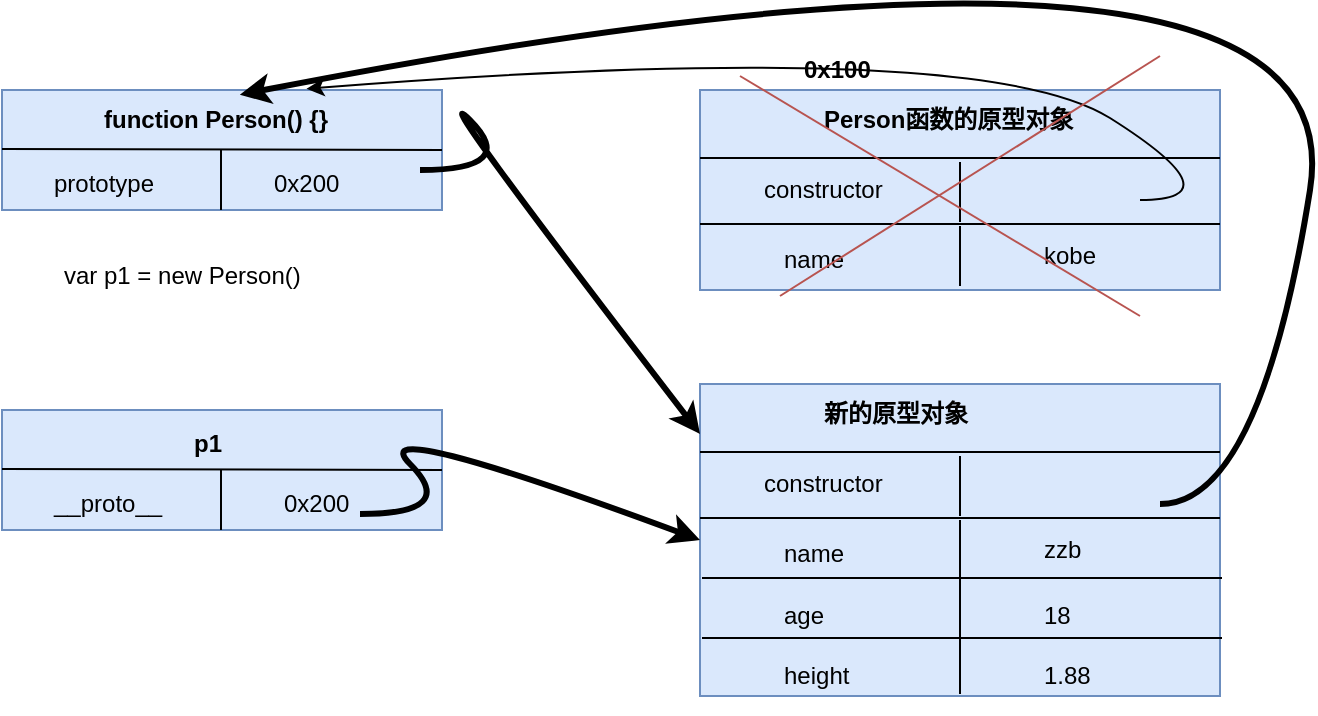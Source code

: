 <mxfile version="12.2.4" pages="1"><diagram id="tSGpL0YcKpxM9tJE1eqa" name="Page-1"><mxGraphModel dx="753" dy="532" grid="1" gridSize="10" guides="1" tooltips="1" connect="1" arrows="1" fold="1" page="1" pageScale="1" pageWidth="827" pageHeight="1169" math="0" shadow="0"><root><mxCell id="0"/><mxCell id="1" parent="0"/><mxCell id="2" value="" style="rounded=0;whiteSpace=wrap;html=1;fillColor=#dae8fc;strokeColor=#6c8ebf;" parent="1" vertex="1"><mxGeometry x="41" y="87" width="220" height="60" as="geometry"/></mxCell><mxCell id="3" value="" style="endArrow=none;html=1;entryX=1;entryY=0.5;entryDx=0;entryDy=0;" parent="1" target="2" edge="1"><mxGeometry width="50" height="50" relative="1" as="geometry"><mxPoint x="41" y="116.5" as="sourcePoint"/><mxPoint x="161" y="116.5" as="targetPoint"/></mxGeometry></mxCell><mxCell id="4" value="&lt;b&gt;function Person() {}&lt;/b&gt;" style="text;html=1;resizable=0;points=[];autosize=1;align=left;verticalAlign=top;spacingTop=-4;" parent="1" vertex="1"><mxGeometry x="90" y="92" width="130" height="20" as="geometry"/></mxCell><mxCell id="5" value="prototype" style="text;html=1;resizable=0;points=[];autosize=1;align=left;verticalAlign=top;spacingTop=-4;" parent="1" vertex="1"><mxGeometry x="65" y="124" width="70" height="20" as="geometry"/></mxCell><mxCell id="6" value="" style="endArrow=none;html=1;" parent="1" edge="1"><mxGeometry width="50" height="50" relative="1" as="geometry"><mxPoint x="150.5" y="147" as="sourcePoint"/><mxPoint x="150.5" y="117" as="targetPoint"/></mxGeometry></mxCell><mxCell id="7" value="" style="rounded=0;whiteSpace=wrap;html=1;fillColor=#dae8fc;strokeColor=#6c8ebf;" parent="1" vertex="1"><mxGeometry x="41" y="247" width="220" height="60" as="geometry"/></mxCell><mxCell id="8" value="" style="endArrow=none;html=1;entryX=1;entryY=0.5;entryDx=0;entryDy=0;" parent="1" target="7" edge="1"><mxGeometry width="50" height="50" relative="1" as="geometry"><mxPoint x="41" y="276.5" as="sourcePoint"/><mxPoint x="161" y="276.5" as="targetPoint"/></mxGeometry></mxCell><mxCell id="9" value="&lt;b&gt;p1&lt;/b&gt;" style="text;html=1;resizable=0;points=[];autosize=1;align=left;verticalAlign=top;spacingTop=-4;" parent="1" vertex="1"><mxGeometry x="135" y="254" width="30" height="20" as="geometry"/></mxCell><mxCell id="10" value="__proto__" style="text;html=1;resizable=0;points=[];autosize=1;align=left;verticalAlign=top;spacingTop=-4;" parent="1" vertex="1"><mxGeometry x="65" y="284" width="70" height="20" as="geometry"/></mxCell><mxCell id="11" value="" style="endArrow=none;html=1;" parent="1" edge="1"><mxGeometry width="50" height="50" relative="1" as="geometry"><mxPoint x="150.5" y="307" as="sourcePoint"/><mxPoint x="150.5" y="277" as="targetPoint"/></mxGeometry></mxCell><mxCell id="17" value="var p1 = new Person()" style="text;html=1;resizable=0;points=[];autosize=1;align=left;verticalAlign=top;spacingTop=-4;" parent="1" vertex="1"><mxGeometry x="70" y="170" width="130" height="20" as="geometry"/></mxCell><mxCell id="19" value="" style="rounded=0;whiteSpace=wrap;html=1;fillColor=#dae8fc;strokeColor=#6c8ebf;" parent="1" vertex="1"><mxGeometry x="390" y="87" width="260" height="100" as="geometry"/></mxCell><mxCell id="20" value="" style="endArrow=none;html=1;" parent="1" edge="1"><mxGeometry width="50" height="50" relative="1" as="geometry"><mxPoint x="390" y="121" as="sourcePoint"/><mxPoint x="650" y="121" as="targetPoint"/></mxGeometry></mxCell><mxCell id="21" value="" style="endArrow=none;html=1;" parent="1" edge="1"><mxGeometry width="50" height="50" relative="1" as="geometry"><mxPoint x="390" y="154" as="sourcePoint"/><mxPoint x="650" y="154" as="targetPoint"/></mxGeometry></mxCell><mxCell id="22" value="&lt;b&gt;Person函数的原型对象&lt;/b&gt;" style="text;html=1;resizable=0;points=[];autosize=1;align=left;verticalAlign=top;spacingTop=-4;" parent="1" vertex="1"><mxGeometry x="450" y="92" width="140" height="20" as="geometry"/></mxCell><mxCell id="23" value="constructor" style="text;html=1;resizable=0;points=[];autosize=1;align=left;verticalAlign=top;spacingTop=-4;" parent="1" vertex="1"><mxGeometry x="420" y="127" width="70" height="20" as="geometry"/></mxCell><mxCell id="24" value="" style="endArrow=none;html=1;" parent="1" edge="1"><mxGeometry width="50" height="50" relative="1" as="geometry"><mxPoint x="520" y="153" as="sourcePoint"/><mxPoint x="520" y="123" as="targetPoint"/></mxGeometry></mxCell><mxCell id="25" value="" style="endArrow=none;html=1;" parent="1" edge="1"><mxGeometry width="50" height="50" relative="1" as="geometry"><mxPoint x="520" y="185" as="sourcePoint"/><mxPoint x="520" y="155" as="targetPoint"/></mxGeometry></mxCell><mxCell id="26" value="name" style="text;html=1;resizable=0;points=[];autosize=1;align=left;verticalAlign=top;spacingTop=-4;" parent="1" vertex="1"><mxGeometry x="430" y="162" width="50" height="20" as="geometry"/></mxCell><mxCell id="27" value="kobe" style="text;html=1;resizable=0;points=[];autosize=1;align=left;verticalAlign=top;spacingTop=-4;" parent="1" vertex="1"><mxGeometry x="560" y="160" width="40" height="20" as="geometry"/></mxCell><mxCell id="31" value="" style="curved=1;endArrow=classic;html=1;entryX=0.692;entryY=-0.011;entryDx=0;entryDy=0;entryPerimeter=0;" parent="1" target="2" edge="1"><mxGeometry width="50" height="50" relative="1" as="geometry"><mxPoint x="610" y="142" as="sourcePoint"/><mxPoint x="380" y="20" as="targetPoint"/><Array as="points"><mxPoint x="660" y="142"/><mxPoint x="530" y="60"/></Array></mxGeometry></mxCell><mxCell id="37" value="0x200" style="text;html=1;resizable=0;points=[];autosize=1;align=left;verticalAlign=top;spacingTop=-4;" parent="1" vertex="1"><mxGeometry x="180" y="284" width="50" height="20" as="geometry"/></mxCell><mxCell id="38" value="0x200" style="text;html=1;resizable=0;points=[];autosize=1;align=left;verticalAlign=top;spacingTop=-4;" parent="1" vertex="1"><mxGeometry x="175" y="124" width="50" height="20" as="geometry"/></mxCell><mxCell id="39" value="&lt;b&gt;0x100&lt;/b&gt;" style="text;html=1;resizable=0;points=[];autosize=1;align=left;verticalAlign=top;spacingTop=-4;" parent="1" vertex="1"><mxGeometry x="440" y="67" width="50" height="20" as="geometry"/></mxCell><mxCell id="40" value="" style="rounded=0;whiteSpace=wrap;html=1;fillColor=#dae8fc;strokeColor=#6c8ebf;" parent="1" vertex="1"><mxGeometry x="390" y="234" width="260" height="156" as="geometry"/></mxCell><mxCell id="41" value="" style="endArrow=none;html=1;" parent="1" edge="1"><mxGeometry width="50" height="50" relative="1" as="geometry"><mxPoint x="390" y="268" as="sourcePoint"/><mxPoint x="650" y="268" as="targetPoint"/></mxGeometry></mxCell><mxCell id="42" value="" style="endArrow=none;html=1;" parent="1" edge="1"><mxGeometry width="50" height="50" relative="1" as="geometry"><mxPoint x="390" y="301" as="sourcePoint"/><mxPoint x="650" y="301" as="targetPoint"/></mxGeometry></mxCell><mxCell id="43" value="&lt;b&gt;新的原型对象&lt;/b&gt;" style="text;html=1;resizable=0;points=[];autosize=1;align=left;verticalAlign=top;spacingTop=-4;" parent="1" vertex="1"><mxGeometry x="450" y="239" width="90" height="20" as="geometry"/></mxCell><mxCell id="44" value="constructor" style="text;html=1;resizable=0;points=[];autosize=1;align=left;verticalAlign=top;spacingTop=-4;" parent="1" vertex="1"><mxGeometry x="420" y="274" width="70" height="20" as="geometry"/></mxCell><mxCell id="45" value="" style="endArrow=none;html=1;" parent="1" edge="1"><mxGeometry width="50" height="50" relative="1" as="geometry"><mxPoint x="520" y="300" as="sourcePoint"/><mxPoint x="520" y="270" as="targetPoint"/></mxGeometry></mxCell><mxCell id="46" value="" style="endArrow=none;html=1;" parent="1" edge="1"><mxGeometry width="50" height="50" relative="1" as="geometry"><mxPoint x="520" y="332" as="sourcePoint"/><mxPoint x="520" y="302" as="targetPoint"/></mxGeometry></mxCell><mxCell id="47" value="name" style="text;html=1;resizable=0;points=[];autosize=1;align=left;verticalAlign=top;spacingTop=-4;" parent="1" vertex="1"><mxGeometry x="430" y="309" width="50" height="20" as="geometry"/></mxCell><mxCell id="48" value="zzb" style="text;html=1;resizable=0;points=[];autosize=1;align=left;verticalAlign=top;spacingTop=-4;" parent="1" vertex="1"><mxGeometry x="560" y="307" width="30" height="20" as="geometry"/></mxCell><mxCell id="49" value="" style="endArrow=none;html=1;fillColor=#f8cecc;strokeColor=#b85450;" parent="1" edge="1"><mxGeometry width="50" height="50" relative="1" as="geometry"><mxPoint x="430" y="190" as="sourcePoint"/><mxPoint x="620" y="70" as="targetPoint"/></mxGeometry></mxCell><mxCell id="50" value="" style="endArrow=none;html=1;fillColor=#f8cecc;strokeColor=#b85450;" parent="1" edge="1"><mxGeometry width="50" height="50" relative="1" as="geometry"><mxPoint x="410" y="80" as="sourcePoint"/><mxPoint x="610" y="200" as="targetPoint"/></mxGeometry></mxCell><mxCell id="51" value="" style="curved=1;endArrow=classic;html=1;entryX=0;entryY=0.5;entryDx=0;entryDy=0;strokeWidth=3;" parent="1" target="40" edge="1"><mxGeometry width="50" height="50" relative="1" as="geometry"><mxPoint x="220" y="299" as="sourcePoint"/><mxPoint x="270" y="249" as="targetPoint"/><Array as="points"><mxPoint x="270" y="299"/><mxPoint x="220" y="249"/></Array></mxGeometry></mxCell><mxCell id="52" value="" style="curved=1;endArrow=classic;html=1;entryX=0;entryY=0.16;entryDx=0;entryDy=0;entryPerimeter=0;strokeWidth=3;" parent="1" target="40" edge="1"><mxGeometry width="50" height="50" relative="1" as="geometry"><mxPoint x="250" y="127" as="sourcePoint"/><mxPoint x="300" y="77" as="targetPoint"/><Array as="points"><mxPoint x="300" y="127"/><mxPoint x="250" y="77"/></Array></mxGeometry></mxCell><mxCell id="53" value="" style="endArrow=none;html=1;" parent="1" edge="1"><mxGeometry width="50" height="50" relative="1" as="geometry"><mxPoint x="391" y="331" as="sourcePoint"/><mxPoint x="651" y="331" as="targetPoint"/></mxGeometry></mxCell><mxCell id="54" value="" style="endArrow=none;html=1;" parent="1" edge="1"><mxGeometry width="50" height="50" relative="1" as="geometry"><mxPoint x="520" y="361" as="sourcePoint"/><mxPoint x="520" y="331" as="targetPoint"/></mxGeometry></mxCell><mxCell id="55" value="" style="endArrow=none;html=1;" parent="1" edge="1"><mxGeometry width="50" height="50" relative="1" as="geometry"><mxPoint x="391" y="361" as="sourcePoint"/><mxPoint x="651" y="361" as="targetPoint"/></mxGeometry></mxCell><mxCell id="56" style="edgeStyle=orthogonalEdgeStyle;rounded=0;orthogonalLoop=1;jettySize=auto;html=1;exitX=0.5;exitY=1;exitDx=0;exitDy=0;" parent="1" source="40" target="40" edge="1"><mxGeometry relative="1" as="geometry"/></mxCell><mxCell id="57" value="" style="endArrow=none;html=1;" parent="1" edge="1"><mxGeometry width="50" height="50" relative="1" as="geometry"><mxPoint x="520" y="389" as="sourcePoint"/><mxPoint x="520" y="359" as="targetPoint"/></mxGeometry></mxCell><mxCell id="58" value="age" style="text;html=1;resizable=0;points=[];autosize=1;align=left;verticalAlign=top;spacingTop=-4;" parent="1" vertex="1"><mxGeometry x="430" y="340" width="40" height="20" as="geometry"/></mxCell><mxCell id="59" value="height" style="text;html=1;resizable=0;points=[];autosize=1;align=left;verticalAlign=top;spacingTop=-4;" parent="1" vertex="1"><mxGeometry x="430" y="370" width="50" height="20" as="geometry"/></mxCell><mxCell id="60" value="18" style="text;html=1;resizable=0;points=[];autosize=1;align=left;verticalAlign=top;spacingTop=-4;" parent="1" vertex="1"><mxGeometry x="560" y="340" width="30" height="20" as="geometry"/></mxCell><mxCell id="61" value="1.88" style="text;html=1;resizable=0;points=[];autosize=1;align=left;verticalAlign=top;spacingTop=-4;" parent="1" vertex="1"><mxGeometry x="560" y="370" width="40" height="20" as="geometry"/></mxCell><mxCell id="62" value="" style="curved=1;endArrow=classic;html=1;entryX=0.538;entryY=-0.133;entryDx=0;entryDy=0;entryPerimeter=0;strokeWidth=3;" parent="1" target="4" edge="1"><mxGeometry width="50" height="50" relative="1" as="geometry"><mxPoint x="620" y="294" as="sourcePoint"/><mxPoint x="670" y="244" as="targetPoint"/><Array as="points"><mxPoint x="670" y="294"/><mxPoint x="720" y="-20"/></Array></mxGeometry></mxCell></root></mxGraphModel></diagram></mxfile>